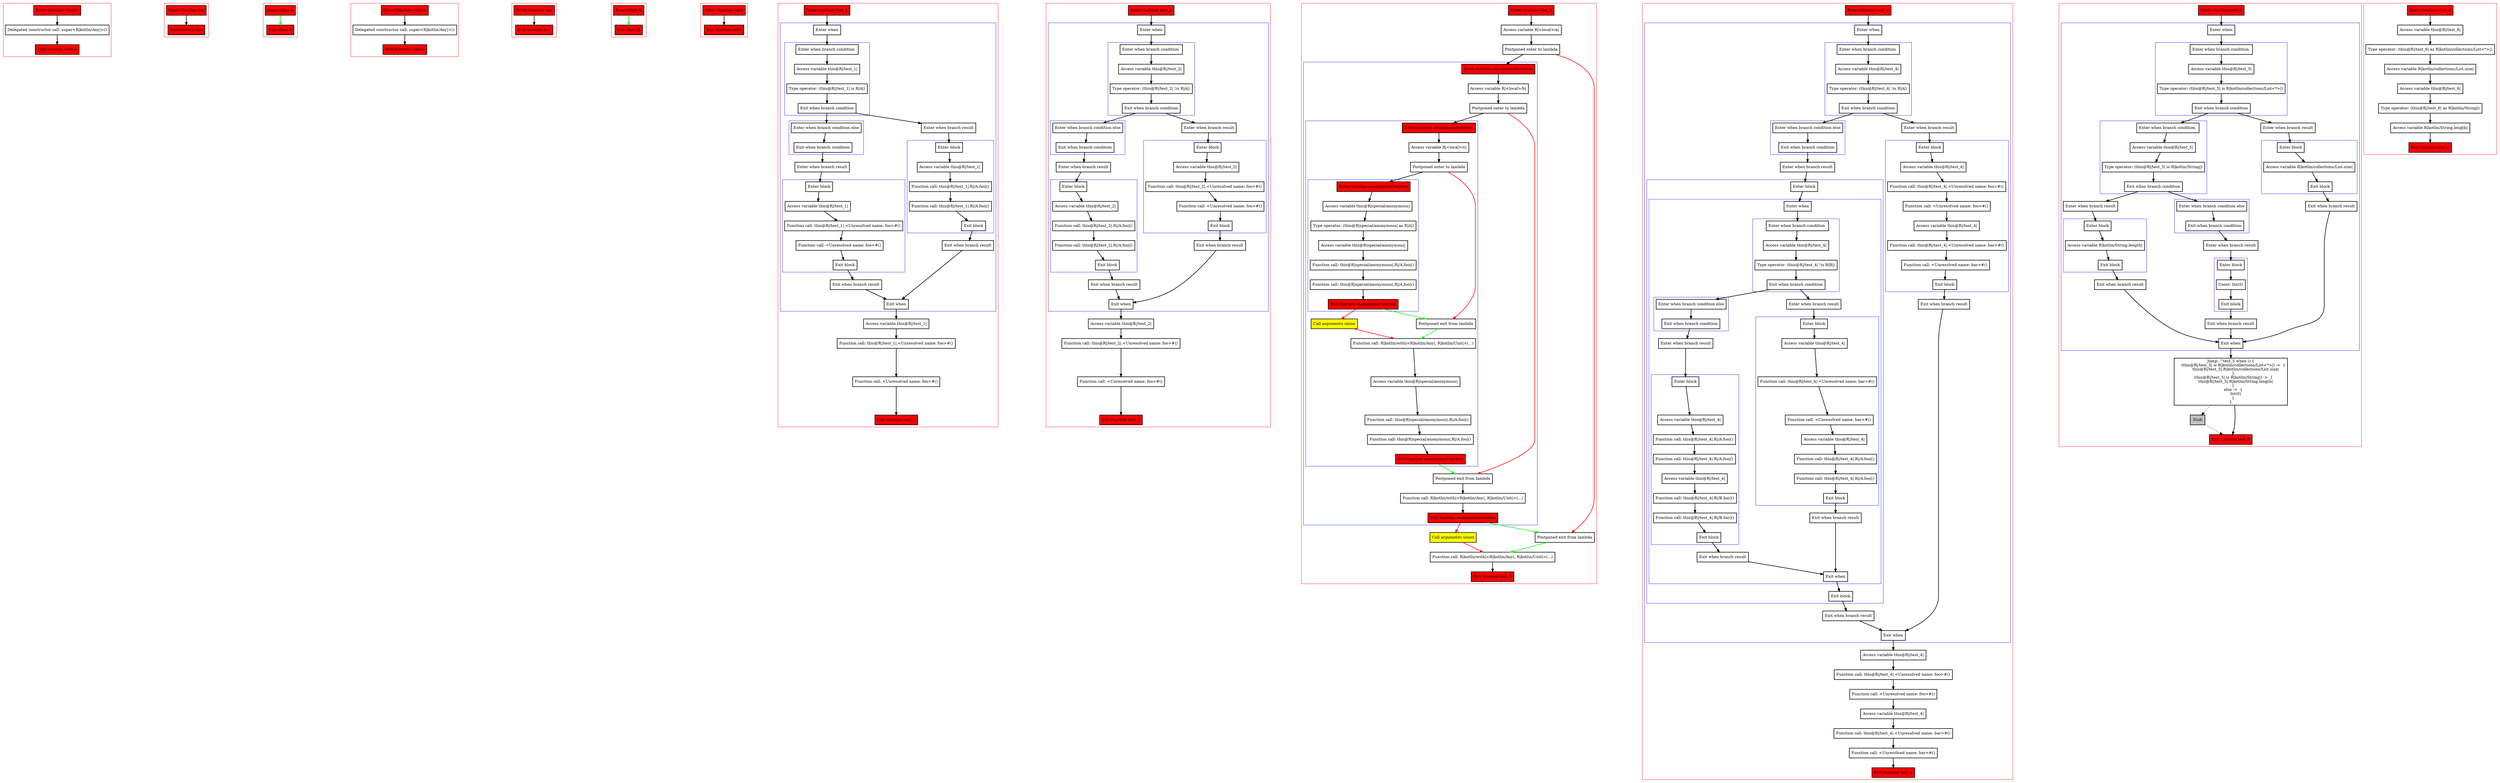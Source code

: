 digraph implicitReceivers_kt {
    graph [nodesep=3]
    node [shape=box penwidth=2]
    edge [penwidth=2]

    subgraph cluster_0 {
        color=red
        0 [label="Enter function <init>" style="filled" fillcolor=red];
        2 [label="Delegated constructor call: super<R|kotlin/Any|>()"];
        1 [label="Exit function <init>" style="filled" fillcolor=red];
    }
    0 -> {2};
    2 -> {1};

    subgraph cluster_1 {
        color=red
        3 [label="Enter function foo" style="filled" fillcolor=red];
        4 [label="Exit function foo" style="filled" fillcolor=red];
    }
    3 -> {4};

    subgraph cluster_2 {
        color=red
        5 [label="Enter class A" style="filled" fillcolor=red];
        6 [label="Exit class A" style="filled" fillcolor=red];
    }
    5 -> {6} [color=green];

    subgraph cluster_3 {
        color=red
        7 [label="Enter function <init>" style="filled" fillcolor=red];
        9 [label="Delegated constructor call: super<R|kotlin/Any|>()"];
        8 [label="Exit function <init>" style="filled" fillcolor=red];
    }
    7 -> {9};
    9 -> {8};

    subgraph cluster_4 {
        color=red
        10 [label="Enter function bar" style="filled" fillcolor=red];
        11 [label="Exit function bar" style="filled" fillcolor=red];
    }
    10 -> {11};

    subgraph cluster_5 {
        color=red
        12 [label="Enter class B" style="filled" fillcolor=red];
        13 [label="Exit class B" style="filled" fillcolor=red];
    }
    12 -> {13} [color=green];

    subgraph cluster_6 {
        color=red
        14 [label="Enter function with" style="filled" fillcolor=red];
        15 [label="Exit function with" style="filled" fillcolor=red];
    }
    14 -> {15};

    subgraph cluster_7 {
        color=red
        16 [label="Enter function test_1" style="filled" fillcolor=red];
        subgraph cluster_8 {
            color=blue
            18 [label="Enter when"];
            subgraph cluster_9 {
                color=blue
                20 [label="Enter when branch condition "];
                21 [label="Access variable this@R|/test_1|"];
                22 [label="Type operator: (this@R|/test_1| is R|A|)"];
                23 [label="Exit when branch condition"];
            }
            subgraph cluster_10 {
                color=blue
                31 [label="Enter when branch condition else"];
                32 [label="Exit when branch condition"];
            }
            33 [label="Enter when branch result"];
            subgraph cluster_11 {
                color=blue
                34 [label="Enter block"];
                35 [label="Access variable this@R|/test_1|"];
                36 [label="Function call: this@R|/test_1|.<Unresolved name: foo>#()"];
                37 [label="Function call: <Unresolved name: foo>#()"];
                38 [label="Exit block"];
            }
            39 [label="Exit when branch result"];
            24 [label="Enter when branch result"];
            subgraph cluster_12 {
                color=blue
                25 [label="Enter block"];
                26 [label="Access variable this@R|/test_1|"];
                27 [label="Function call: this@R|/test_1|.R|/A.foo|()"];
                28 [label="Function call: this@R|/test_1|.R|/A.foo|()"];
                29 [label="Exit block"];
            }
            30 [label="Exit when branch result"];
            19 [label="Exit when"];
        }
        40 [label="Access variable this@R|/test_1|"];
        41 [label="Function call: this@R|/test_1|.<Unresolved name: foo>#()"];
        42 [label="Function call: <Unresolved name: foo>#()"];
        17 [label="Exit function test_1" style="filled" fillcolor=red];
    }
    16 -> {18};
    18 -> {20};
    19 -> {40};
    20 -> {21};
    21 -> {22};
    22 -> {23};
    23 -> {24 31};
    24 -> {25};
    25 -> {26};
    26 -> {27};
    27 -> {28};
    28 -> {29};
    29 -> {30};
    30 -> {19};
    31 -> {32};
    32 -> {33};
    33 -> {34};
    34 -> {35};
    35 -> {36};
    36 -> {37};
    37 -> {38};
    38 -> {39};
    39 -> {19};
    40 -> {41};
    41 -> {42};
    42 -> {17};

    subgraph cluster_13 {
        color=red
        43 [label="Enter function test_2" style="filled" fillcolor=red];
        subgraph cluster_14 {
            color=blue
            45 [label="Enter when"];
            subgraph cluster_15 {
                color=blue
                47 [label="Enter when branch condition "];
                48 [label="Access variable this@R|/test_2|"];
                49 [label="Type operator: (this@R|/test_2| !is R|A|)"];
                50 [label="Exit when branch condition"];
            }
            subgraph cluster_16 {
                color=blue
                58 [label="Enter when branch condition else"];
                59 [label="Exit when branch condition"];
            }
            60 [label="Enter when branch result"];
            subgraph cluster_17 {
                color=blue
                61 [label="Enter block"];
                62 [label="Access variable this@R|/test_2|"];
                63 [label="Function call: this@R|/test_2|.R|/A.foo|()"];
                64 [label="Function call: this@R|/test_2|.R|/A.foo|()"];
                65 [label="Exit block"];
            }
            66 [label="Exit when branch result"];
            51 [label="Enter when branch result"];
            subgraph cluster_18 {
                color=blue
                52 [label="Enter block"];
                53 [label="Access variable this@R|/test_2|"];
                54 [label="Function call: this@R|/test_2|.<Unresolved name: foo>#()"];
                55 [label="Function call: <Unresolved name: foo>#()"];
                56 [label="Exit block"];
            }
            57 [label="Exit when branch result"];
            46 [label="Exit when"];
        }
        67 [label="Access variable this@R|/test_2|"];
        68 [label="Function call: this@R|/test_2|.<Unresolved name: foo>#()"];
        69 [label="Function call: <Unresolved name: foo>#()"];
        44 [label="Exit function test_2" style="filled" fillcolor=red];
    }
    43 -> {45};
    45 -> {47};
    46 -> {67};
    47 -> {48};
    48 -> {49};
    49 -> {50};
    50 -> {51 58};
    51 -> {52};
    52 -> {53};
    53 -> {54};
    54 -> {55};
    55 -> {56};
    56 -> {57};
    57 -> {46};
    58 -> {59};
    59 -> {60};
    60 -> {61};
    61 -> {62};
    62 -> {63};
    63 -> {64};
    64 -> {65};
    65 -> {66};
    66 -> {46};
    67 -> {68};
    68 -> {69};
    69 -> {44};

    subgraph cluster_19 {
        color=red
        70 [label="Enter function test_3" style="filled" fillcolor=red];
        72 [label="Access variable R|<local>/a|"];
        73 [label="Postponed enter to lambda"];
        subgraph cluster_20 {
            color=blue
            77 [label="Enter function anonymousFunction" style="filled" fillcolor=red];
            79 [label="Access variable R|<local>/b|"];
            80 [label="Postponed enter to lambda"];
            subgraph cluster_21 {
                color=blue
                83 [label="Enter function anonymousFunction" style="filled" fillcolor=red];
                85 [label="Access variable R|<local>/c|"];
                86 [label="Postponed enter to lambda"];
                subgraph cluster_22 {
                    color=blue
                    93 [label="Enter function anonymousFunction" style="filled" fillcolor=red];
                    95 [label="Access variable this@R|special/anonymous|"];
                    96 [label="Type operator: (this@R|special/anonymous| as R|A|)"];
                    97 [label="Access variable this@R|special/anonymous|"];
                    98 [label="Function call: this@R|special/anonymous|.R|/A.foo|()"];
                    99 [label="Function call: this@R|special/anonymous|.R|/A.foo|()"];
                    94 [label="Exit function anonymousFunction" style="filled" fillcolor=red];
                }
                89 [label="Call arguments union" style="filled" fillcolor=yellow];
                87 [label="Postponed exit from lambda"];
                88 [label="Function call: R|kotlin/with|<R|kotlin/Any|, R|kotlin/Unit|>(...)"];
                90 [label="Access variable this@R|special/anonymous|"];
                91 [label="Function call: this@R|special/anonymous|.R|/A.foo|()"];
                92 [label="Function call: this@R|special/anonymous|.R|/A.foo|()"];
                84 [label="Exit function anonymousFunction" style="filled" fillcolor=red];
            }
            81 [label="Postponed exit from lambda"];
            82 [label="Function call: R|kotlin/with|<R|kotlin/Any|, R|kotlin/Unit|>(...)"];
            78 [label="Exit function anonymousFunction" style="filled" fillcolor=red];
        }
        76 [label="Call arguments union" style="filled" fillcolor=yellow];
        74 [label="Postponed exit from lambda"];
        75 [label="Function call: R|kotlin/with|<R|kotlin/Any|, R|kotlin/Unit|>(...)"];
        71 [label="Exit function test_3" style="filled" fillcolor=red];
    }
    70 -> {72};
    72 -> {73};
    73 -> {77};
    73 -> {74} [color=red];
    74 -> {75} [color=green];
    75 -> {71};
    76 -> {75} [color=red];
    77 -> {79};
    78 -> {74} [color=green];
    78 -> {76} [color=red];
    79 -> {80};
    80 -> {83};
    80 -> {81} [color=red];
    81 -> {82};
    82 -> {78};
    83 -> {85};
    84 -> {81} [color=green];
    85 -> {86};
    86 -> {93};
    86 -> {87} [color=red];
    87 -> {88} [color=green];
    88 -> {90};
    89 -> {88} [color=red];
    90 -> {91};
    91 -> {92};
    92 -> {84};
    93 -> {95};
    94 -> {87} [color=green];
    94 -> {89} [color=red];
    95 -> {96};
    96 -> {97};
    97 -> {98};
    98 -> {99};
    99 -> {94};

    subgraph cluster_23 {
        color=red
        100 [label="Enter function test_4" style="filled" fillcolor=red];
        subgraph cluster_24 {
            color=blue
            102 [label="Enter when"];
            subgraph cluster_25 {
                color=blue
                104 [label="Enter when branch condition "];
                105 [label="Access variable this@R|/test_4|"];
                106 [label="Type operator: (this@R|/test_4| !is R|A|)"];
                107 [label="Exit when branch condition"];
            }
            subgraph cluster_26 {
                color=blue
                118 [label="Enter when branch condition else"];
                119 [label="Exit when branch condition"];
            }
            120 [label="Enter when branch result"];
            subgraph cluster_27 {
                color=blue
                121 [label="Enter block"];
                subgraph cluster_28 {
                    color=blue
                    122 [label="Enter when"];
                    subgraph cluster_29 {
                        color=blue
                        124 [label="Enter when branch condition "];
                        125 [label="Access variable this@R|/test_4|"];
                        126 [label="Type operator: (this@R|/test_4| !is R|B|)"];
                        127 [label="Exit when branch condition"];
                    }
                    subgraph cluster_30 {
                        color=blue
                        138 [label="Enter when branch condition else"];
                        139 [label="Exit when branch condition"];
                    }
                    140 [label="Enter when branch result"];
                    subgraph cluster_31 {
                        color=blue
                        141 [label="Enter block"];
                        142 [label="Access variable this@R|/test_4|"];
                        143 [label="Function call: this@R|/test_4|.R|/A.foo|()"];
                        144 [label="Function call: this@R|/test_4|.R|/A.foo|()"];
                        145 [label="Access variable this@R|/test_4|"];
                        146 [label="Function call: this@R|/test_4|.R|/B.bar|()"];
                        147 [label="Function call: this@R|/test_4|.R|/B.bar|()"];
                        148 [label="Exit block"];
                    }
                    149 [label="Exit when branch result"];
                    128 [label="Enter when branch result"];
                    subgraph cluster_32 {
                        color=blue
                        129 [label="Enter block"];
                        130 [label="Access variable this@R|/test_4|"];
                        131 [label="Function call: this@R|/test_4|.<Unresolved name: bar>#()"];
                        132 [label="Function call: <Unresolved name: bar>#()"];
                        133 [label="Access variable this@R|/test_4|"];
                        134 [label="Function call: this@R|/test_4|.R|/A.foo|()"];
                        135 [label="Function call: this@R|/test_4|.R|/A.foo|()"];
                        136 [label="Exit block"];
                    }
                    137 [label="Exit when branch result"];
                    123 [label="Exit when"];
                }
                150 [label="Exit block"];
            }
            151 [label="Exit when branch result"];
            108 [label="Enter when branch result"];
            subgraph cluster_33 {
                color=blue
                109 [label="Enter block"];
                110 [label="Access variable this@R|/test_4|"];
                111 [label="Function call: this@R|/test_4|.<Unresolved name: foo>#()"];
                112 [label="Function call: <Unresolved name: foo>#()"];
                113 [label="Access variable this@R|/test_4|"];
                114 [label="Function call: this@R|/test_4|.<Unresolved name: bar>#()"];
                115 [label="Function call: <Unresolved name: bar>#()"];
                116 [label="Exit block"];
            }
            117 [label="Exit when branch result"];
            103 [label="Exit when"];
        }
        152 [label="Access variable this@R|/test_4|"];
        153 [label="Function call: this@R|/test_4|.<Unresolved name: foo>#()"];
        154 [label="Function call: <Unresolved name: foo>#()"];
        155 [label="Access variable this@R|/test_4|"];
        156 [label="Function call: this@R|/test_4|.<Unresolved name: bar>#()"];
        157 [label="Function call: <Unresolved name: bar>#()"];
        101 [label="Exit function test_4" style="filled" fillcolor=red];
    }
    100 -> {102};
    102 -> {104};
    103 -> {152};
    104 -> {105};
    105 -> {106};
    106 -> {107};
    107 -> {108 118};
    108 -> {109};
    109 -> {110};
    110 -> {111};
    111 -> {112};
    112 -> {113};
    113 -> {114};
    114 -> {115};
    115 -> {116};
    116 -> {117};
    117 -> {103};
    118 -> {119};
    119 -> {120};
    120 -> {121};
    121 -> {122};
    122 -> {124};
    123 -> {150};
    124 -> {125};
    125 -> {126};
    126 -> {127};
    127 -> {128 138};
    128 -> {129};
    129 -> {130};
    130 -> {131};
    131 -> {132};
    132 -> {133};
    133 -> {134};
    134 -> {135};
    135 -> {136};
    136 -> {137};
    137 -> {123};
    138 -> {139};
    139 -> {140};
    140 -> {141};
    141 -> {142};
    142 -> {143};
    143 -> {144};
    144 -> {145};
    145 -> {146};
    146 -> {147};
    147 -> {148};
    148 -> {149};
    149 -> {123};
    150 -> {151};
    151 -> {103};
    152 -> {153};
    153 -> {154};
    154 -> {155};
    155 -> {156};
    156 -> {157};
    157 -> {101};

    subgraph cluster_34 {
        color=red
        158 [label="Enter function test_5" style="filled" fillcolor=red];
        subgraph cluster_35 {
            color=blue
            160 [label="Enter when"];
            subgraph cluster_36 {
                color=blue
                162 [label="Enter when branch condition "];
                163 [label="Access variable this@R|/test_5|"];
                164 [label="Type operator: (this@R|/test_5| is R|kotlin/collections/List<*>|)"];
                165 [label="Exit when branch condition"];
            }
            subgraph cluster_37 {
                color=blue
                171 [label="Enter when branch condition "];
                172 [label="Access variable this@R|/test_5|"];
                173 [label="Type operator: (this@R|/test_5| is R|kotlin/String|)"];
                174 [label="Exit when branch condition"];
            }
            subgraph cluster_38 {
                color=blue
                180 [label="Enter when branch condition else"];
                181 [label="Exit when branch condition"];
            }
            182 [label="Enter when branch result"];
            subgraph cluster_39 {
                color=blue
                183 [label="Enter block"];
                184 [label="Const: Int(0)"];
                185 [label="Exit block"];
            }
            186 [label="Exit when branch result"];
            175 [label="Enter when branch result"];
            subgraph cluster_40 {
                color=blue
                176 [label="Enter block"];
                177 [label="Access variable R|kotlin/String.length|"];
                178 [label="Exit block"];
            }
            179 [label="Exit when branch result"];
            166 [label="Enter when branch result"];
            subgraph cluster_41 {
                color=blue
                167 [label="Enter block"];
                168 [label="Access variable R|kotlin/collections/List.size|"];
                169 [label="Exit block"];
            }
            170 [label="Exit when branch result"];
            161 [label="Exit when"];
        }
        187 [label="Jump: ^test_5 when () {
    (this@R|/test_5| is R|kotlin/collections/List<*>|) ->  {
        this@R|/test_5|.R|kotlin/collections/List.size|
    }
    (this@R|/test_5| is R|kotlin/String|) ->  {
        this@R|/test_5|.R|kotlin/String.length|
    }
    else ->  {
        Int(0)
    }
}
"];
        188 [label="Stub" style="filled" fillcolor=gray];
        159 [label="Exit function test_5" style="filled" fillcolor=red];
    }
    158 -> {160};
    160 -> {162};
    161 -> {187};
    162 -> {163};
    163 -> {164};
    164 -> {165};
    165 -> {166 171};
    166 -> {167};
    167 -> {168};
    168 -> {169};
    169 -> {170};
    170 -> {161};
    171 -> {172};
    172 -> {173};
    173 -> {174};
    174 -> {175 180};
    175 -> {176};
    176 -> {177};
    177 -> {178};
    178 -> {179};
    179 -> {161};
    180 -> {181};
    181 -> {182};
    182 -> {183};
    183 -> {184};
    184 -> {185};
    185 -> {186};
    186 -> {161};
    187 -> {159};
    187 -> {188} [style=dotted];
    188 -> {159} [style=dotted];

    subgraph cluster_42 {
        color=red
        189 [label="Enter function test_6" style="filled" fillcolor=red];
        191 [label="Access variable this@R|/test_6|"];
        192 [label="Type operator: (this@R|/test_6| as R|kotlin/collections/List<*>|)"];
        193 [label="Access variable R|kotlin/collections/List.size|"];
        194 [label="Access variable this@R|/test_6|"];
        195 [label="Type operator: (this@R|/test_6| as R|kotlin/String|)"];
        196 [label="Access variable R|kotlin/String.length|"];
        190 [label="Exit function test_6" style="filled" fillcolor=red];
    }
    189 -> {191};
    191 -> {192};
    192 -> {193};
    193 -> {194};
    194 -> {195};
    195 -> {196};
    196 -> {190};

}
